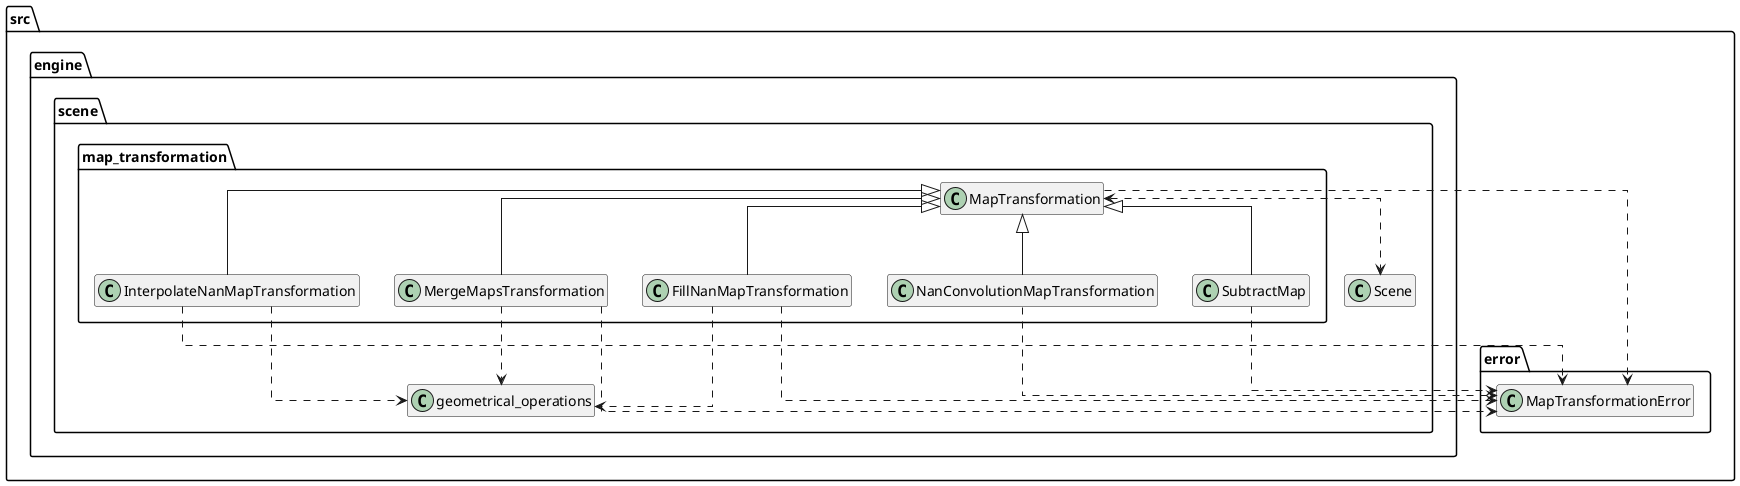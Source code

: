 @startuml

' Template file to use to create the diagrams od the packages.
' Every file must have a sub part called INTERNAL with the internal connections of the package and
' a sub part called EXTERNAL with the external parts.
skinparam linetype polyline
skinparam linetype ortho

!startsub INTERNAL

package src.engine.scene.map_transformation {
    class src.engine.scene.map_transformation.MapTransformation
    class src.engine.scene.map_transformation.MergeMapsTransformation
    class src.engine.scene.map_transformation.FillNanMapTransformation
    class src.engine.scene.map_transformation.InterpolateNanMapTransformation
    class src.engine.scene.map_transformation.NanConvolutionMapTransformation
    class src.engine.scene.map_transformation.SubtractMap
}

src.engine.scene.map_transformation.MergeMapsTransformation -u-|> src.engine.scene.map_transformation.MapTransformation
src.engine.scene.map_transformation.FillNanMapTransformation -u-|> src.engine.scene.map_transformation.MapTransformation
src.engine.scene.map_transformation.InterpolateNanMapTransformation -u-|> src.engine.scene.map_transformation.MapTransformation
src.engine.scene.map_transformation.NanConvolutionMapTransformation -u-|> src.engine.scene.map_transformation.MapTransformation
src.engine.scene.map_transformation.SubtractMap -u-|> src.engine.scene.map_transformation.MapTransformation
!endsub

!startsub EXTERNAL
    src.engine.scene.map_transformation.MapTransformation <..> src.engine.scene.Scene

    src.engine.scene.map_transformation.MapTransformation ..> src.error.MapTransformationError

    src.engine.scene.map_transformation.MergeMapsTransformation ..> src.error.MapTransformationError
    src.engine.scene.map_transformation.MergeMapsTransformation ..> src.engine.scene.geometrical_operations

    src.engine.scene.map_transformation.FillNanMapTransformation ..> src.error.MapTransformationError
    src.engine.scene.map_transformation.FillNanMapTransformation ..> src.engine.scene.geometrical_operations

    src.engine.scene.map_transformation.InterpolateNanMapTransformation ..> src.error.MapTransformationError
    src.engine.scene.map_transformation.InterpolateNanMapTransformation ..> src.engine.scene.geometrical_operations

    src.engine.scene.map_transformation.NanConvolutionMapTransformation ..> src.error.MapTransformationError

    src.engine.scene.map_transformation.SubtractMap ..> src.error.MapTransformationError
!endsub


' Code that will affect only the current diagram
' can be messy since it will not be imported
hide members

@enduml